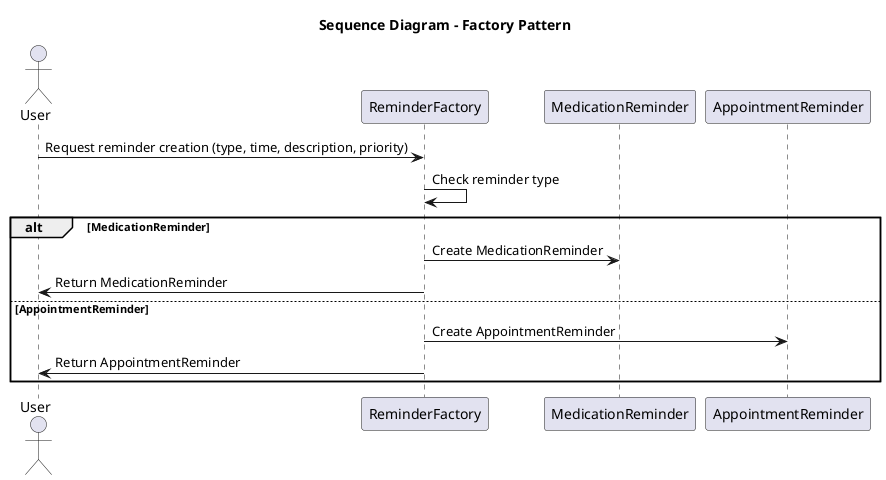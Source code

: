 @startuml
title Sequence Diagram - Factory Pattern

actor User
participant ReminderFactory
participant MedicationReminder
participant AppointmentReminder

User -> ReminderFactory: Request reminder creation (type, time, description, priority)
ReminderFactory -> ReminderFactory: Check reminder type
alt MedicationReminder
    ReminderFactory -> MedicationReminder: Create MedicationReminder
    ReminderFactory -> User: Return MedicationReminder
else AppointmentReminder
    ReminderFactory -> AppointmentReminder: Create AppointmentReminder
    ReminderFactory -> User: Return AppointmentReminder
end

@enduml
